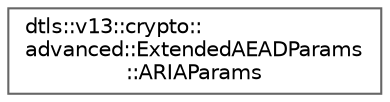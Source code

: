 digraph "Graphical Class Hierarchy"
{
 // LATEX_PDF_SIZE
  bgcolor="transparent";
  edge [fontname=Helvetica,fontsize=10,labelfontname=Helvetica,labelfontsize=10];
  node [fontname=Helvetica,fontsize=10,shape=box,height=0.2,width=0.4];
  rankdir="LR";
  Node0 [id="Node000000",label="dtls::v13::crypto::\ladvanced::ExtendedAEADParams\l::ARIAParams",height=0.2,width=0.4,color="grey40", fillcolor="white", style="filled",URL="$structdtls_1_1v13_1_1crypto_1_1advanced_1_1ExtendedAEADParams_1_1ARIAParams.html",tooltip=" "];
}
